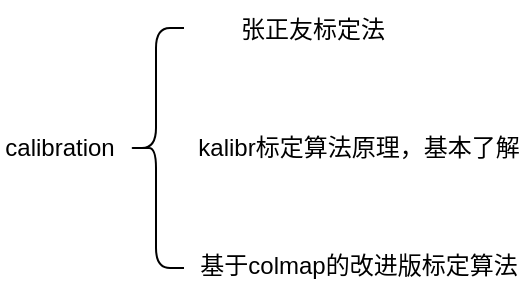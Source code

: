 <mxfile border="50" scale="3" compressed="false" locked="false" version="26.1.1">
  <diagram name="Blank" id="YmL12bMKpDGza6XwsDPr">
    <mxGraphModel dx="1434" dy="795" grid="0" gridSize="10" guides="1" tooltips="1" connect="1" arrows="1" fold="1" page="0" pageScale="1" pageWidth="827" pageHeight="1169" background="none" math="1" shadow="0">
      <root>
        <mxCell id="X5NqExCQtvZxIxQ7pmgY-0" />
        <mxCell id="1" parent="X5NqExCQtvZxIxQ7pmgY-0" />
        <mxCell id="PNnKTfDc6cYTnecRc89r-4" value="calibration" style="text;html=1;align=center;verticalAlign=middle;whiteSpace=wrap;rounded=0;" vertex="1" parent="1">
          <mxGeometry x="49" y="196" width="60" height="30" as="geometry" />
        </mxCell>
        <mxCell id="PNnKTfDc6cYTnecRc89r-5" value="" style="shape=curlyBracket;whiteSpace=wrap;html=1;rounded=1;labelPosition=left;verticalLabelPosition=middle;align=right;verticalAlign=middle;" vertex="1" parent="1">
          <mxGeometry x="113" y="151" width="28" height="120" as="geometry" />
        </mxCell>
        <mxCell id="PNnKTfDc6cYTnecRc89r-6" value="张正友标定法" style="text;html=1;align=center;verticalAlign=middle;whiteSpace=wrap;rounded=0;" vertex="1" parent="1">
          <mxGeometry x="153" y="137" width="105" height="30" as="geometry" />
        </mxCell>
        <mxCell id="PNnKTfDc6cYTnecRc89r-7" value="kalibr标定算法原理，基本了解" style="text;html=1;align=center;verticalAlign=middle;whiteSpace=wrap;rounded=0;" vertex="1" parent="1">
          <mxGeometry x="146" y="196" width="165" height="30" as="geometry" />
        </mxCell>
        <mxCell id="PNnKTfDc6cYTnecRc89r-8" value="基于colmap的改进版标定算法" style="text;html=1;align=center;verticalAlign=middle;whiteSpace=wrap;rounded=0;" vertex="1" parent="1">
          <mxGeometry x="144.25" y="255" width="168.5" height="30" as="geometry" />
        </mxCell>
      </root>
    </mxGraphModel>
  </diagram>
</mxfile>
